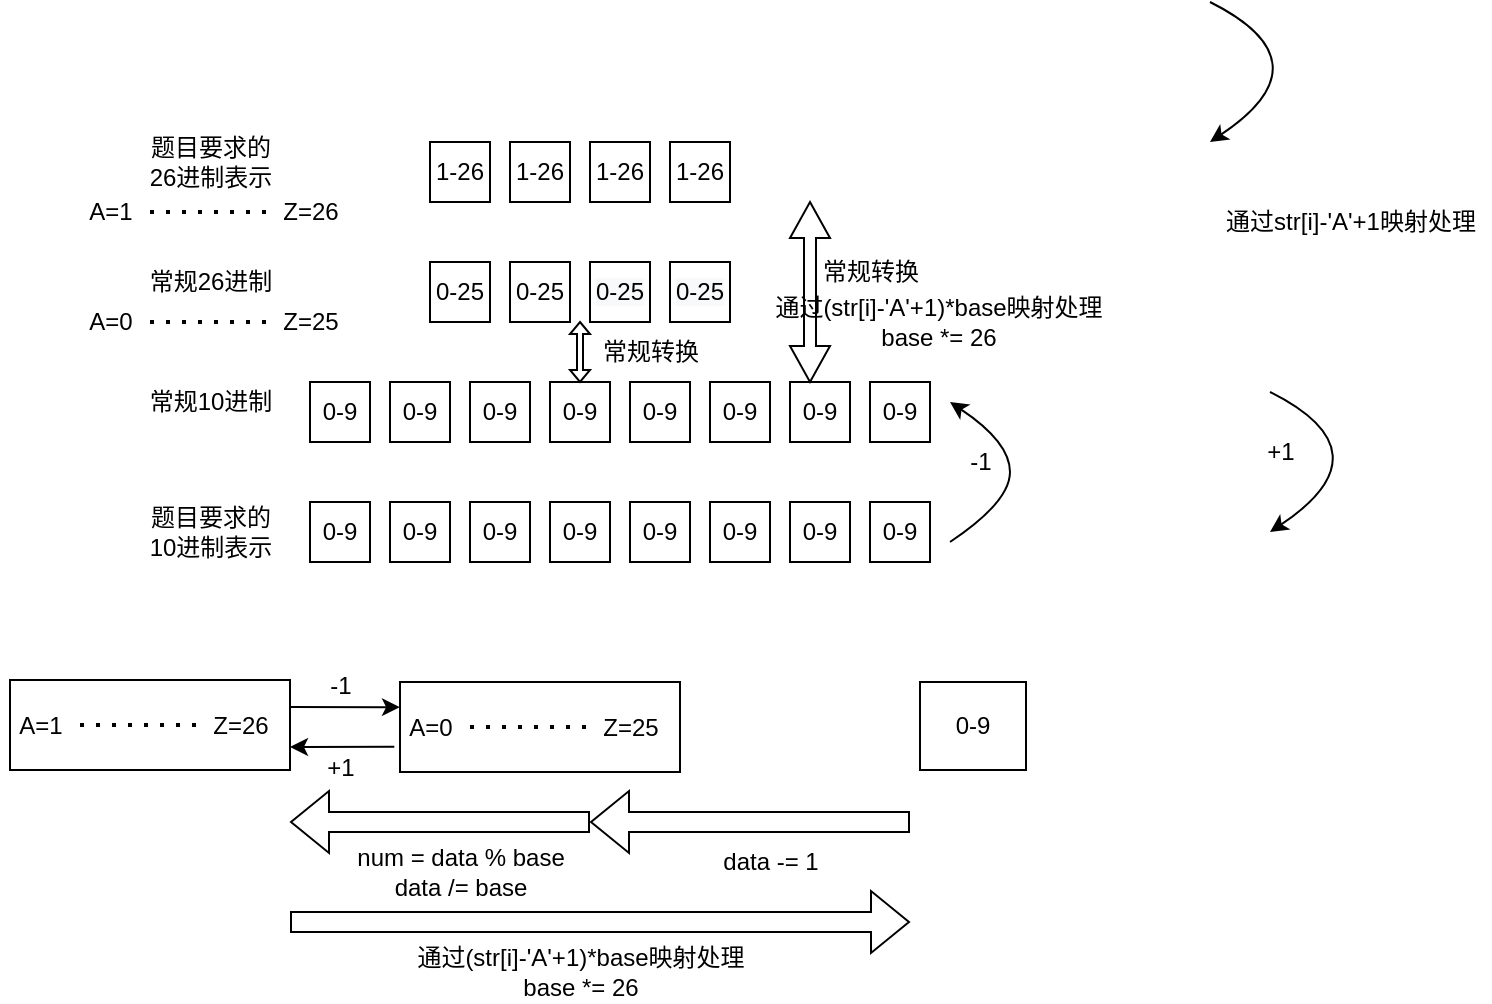 <mxfile version="15.9.4" type="github">
  <diagram id="aejsYPQbzo_Zfl4Q2Pax" name="Page-1">
    <mxGraphModel dx="716" dy="378" grid="1" gridSize="10" guides="1" tooltips="1" connect="1" arrows="1" fold="1" page="1" pageScale="1" pageWidth="827" pageHeight="1169" math="0" shadow="0">
      <root>
        <mxCell id="0" />
        <mxCell id="1" parent="0" />
        <mxCell id="t9lILS_o3wd4QBdX0WcT-1" value="&lt;span&gt;1-26&lt;/span&gt;" style="rounded=0;whiteSpace=wrap;html=1;" parent="1" vertex="1">
          <mxGeometry x="250" y="190" width="30" height="30" as="geometry" />
        </mxCell>
        <mxCell id="t9lILS_o3wd4QBdX0WcT-2" value="&lt;span&gt;1-26&lt;/span&gt;" style="rounded=0;whiteSpace=wrap;html=1;" parent="1" vertex="1">
          <mxGeometry x="290" y="190" width="30" height="30" as="geometry" />
        </mxCell>
        <mxCell id="t9lILS_o3wd4QBdX0WcT-3" value="&lt;span&gt;1-26&lt;/span&gt;" style="rounded=0;whiteSpace=wrap;html=1;" parent="1" vertex="1">
          <mxGeometry x="330" y="190" width="30" height="30" as="geometry" />
        </mxCell>
        <mxCell id="t9lILS_o3wd4QBdX0WcT-5" value="1-26" style="rounded=0;whiteSpace=wrap;html=1;" parent="1" vertex="1">
          <mxGeometry x="370" y="190" width="30" height="30" as="geometry" />
        </mxCell>
        <mxCell id="t9lILS_o3wd4QBdX0WcT-6" value="" style="endArrow=none;dashed=1;html=1;dashPattern=1 3;strokeWidth=2;rounded=0;" parent="1" edge="1">
          <mxGeometry width="50" height="50" relative="1" as="geometry">
            <mxPoint x="110" y="225" as="sourcePoint" />
            <mxPoint x="170" y="225" as="targetPoint" />
          </mxGeometry>
        </mxCell>
        <mxCell id="t9lILS_o3wd4QBdX0WcT-7" value="A=1" style="text;html=1;resizable=0;autosize=1;align=center;verticalAlign=middle;points=[];fillColor=none;strokeColor=none;rounded=0;" parent="1" vertex="1">
          <mxGeometry x="70" y="215" width="40" height="20" as="geometry" />
        </mxCell>
        <mxCell id="t9lILS_o3wd4QBdX0WcT-8" value="Z=26" style="text;html=1;resizable=0;autosize=1;align=center;verticalAlign=middle;points=[];fillColor=none;strokeColor=none;rounded=0;" parent="1" vertex="1">
          <mxGeometry x="170" y="215" width="40" height="20" as="geometry" />
        </mxCell>
        <mxCell id="t9lILS_o3wd4QBdX0WcT-9" value="0-9" style="rounded=0;whiteSpace=wrap;html=1;" parent="1" vertex="1">
          <mxGeometry x="190" y="310" width="30" height="30" as="geometry" />
        </mxCell>
        <mxCell id="t9lILS_o3wd4QBdX0WcT-10" value="0-9" style="rounded=0;whiteSpace=wrap;html=1;" parent="1" vertex="1">
          <mxGeometry x="230" y="310" width="30" height="30" as="geometry" />
        </mxCell>
        <mxCell id="t9lILS_o3wd4QBdX0WcT-11" value="0-9" style="rounded=0;whiteSpace=wrap;html=1;" parent="1" vertex="1">
          <mxGeometry x="270" y="310" width="30" height="30" as="geometry" />
        </mxCell>
        <mxCell id="t9lILS_o3wd4QBdX0WcT-12" value="0-9" style="rounded=0;whiteSpace=wrap;html=1;" parent="1" vertex="1">
          <mxGeometry x="310" y="310" width="30" height="30" as="geometry" />
        </mxCell>
        <mxCell id="t9lILS_o3wd4QBdX0WcT-15" value="0-9" style="rounded=0;whiteSpace=wrap;html=1;" parent="1" vertex="1">
          <mxGeometry x="350" y="310" width="30" height="30" as="geometry" />
        </mxCell>
        <mxCell id="t9lILS_o3wd4QBdX0WcT-16" value="0-9" style="rounded=0;whiteSpace=wrap;html=1;" parent="1" vertex="1">
          <mxGeometry x="390" y="310" width="30" height="30" as="geometry" />
        </mxCell>
        <mxCell id="t9lILS_o3wd4QBdX0WcT-17" value="0-9" style="rounded=0;whiteSpace=wrap;html=1;" parent="1" vertex="1">
          <mxGeometry x="430" y="310" width="30" height="30" as="geometry" />
        </mxCell>
        <mxCell id="t9lILS_o3wd4QBdX0WcT-18" value="0-9" style="rounded=0;whiteSpace=wrap;html=1;" parent="1" vertex="1">
          <mxGeometry x="470" y="310" width="30" height="30" as="geometry" />
        </mxCell>
        <mxCell id="t9lILS_o3wd4QBdX0WcT-19" value="题目要求的&lt;br&gt;26进制表示" style="text;html=1;resizable=0;autosize=1;align=center;verticalAlign=middle;points=[];fillColor=none;strokeColor=none;rounded=0;" parent="1" vertex="1">
          <mxGeometry x="100" y="185" width="80" height="30" as="geometry" />
        </mxCell>
        <mxCell id="t9lILS_o3wd4QBdX0WcT-20" value="常规10进制" style="text;html=1;resizable=0;autosize=1;align=center;verticalAlign=middle;points=[];fillColor=none;strokeColor=none;rounded=0;" parent="1" vertex="1">
          <mxGeometry x="100" y="310" width="80" height="20" as="geometry" />
        </mxCell>
        <mxCell id="t9lILS_o3wd4QBdX0WcT-21" value="&lt;span&gt;0-25&lt;/span&gt;" style="rounded=0;whiteSpace=wrap;html=1;" parent="1" vertex="1">
          <mxGeometry x="250" y="250" width="30" height="30" as="geometry" />
        </mxCell>
        <mxCell id="t9lILS_o3wd4QBdX0WcT-22" value="0-25" style="rounded=0;whiteSpace=wrap;html=1;" parent="1" vertex="1">
          <mxGeometry x="290" y="250" width="30" height="30" as="geometry" />
        </mxCell>
        <mxCell id="t9lILS_o3wd4QBdX0WcT-23" value="&#xa;&#xa;&lt;span style=&quot;color: rgb(0, 0, 0); font-family: helvetica; font-size: 12px; font-style: normal; font-weight: 400; letter-spacing: normal; text-align: center; text-indent: 0px; text-transform: none; word-spacing: 0px; background-color: rgb(248, 249, 250); display: inline; float: none;&quot;&gt;0-25&lt;/span&gt;&#xa;&#xa;" style="rounded=0;whiteSpace=wrap;html=1;" parent="1" vertex="1">
          <mxGeometry x="330" y="250" width="30" height="30" as="geometry" />
        </mxCell>
        <mxCell id="t9lILS_o3wd4QBdX0WcT-24" value="&#xa;&#xa;&lt;span style=&quot;color: rgb(0, 0, 0); font-family: helvetica; font-size: 12px; font-style: normal; font-weight: 400; letter-spacing: normal; text-align: center; text-indent: 0px; text-transform: none; word-spacing: 0px; background-color: rgb(248, 249, 250); display: inline; float: none;&quot;&gt;0-25&lt;/span&gt;&#xa;&#xa;" style="rounded=0;whiteSpace=wrap;html=1;" parent="1" vertex="1">
          <mxGeometry x="370" y="250" width="30" height="30" as="geometry" />
        </mxCell>
        <mxCell id="t9lILS_o3wd4QBdX0WcT-25" value="常规26进制" style="text;html=1;resizable=0;autosize=1;align=center;verticalAlign=middle;points=[];fillColor=none;strokeColor=none;rounded=0;" parent="1" vertex="1">
          <mxGeometry x="100" y="250" width="80" height="20" as="geometry" />
        </mxCell>
        <mxCell id="t9lILS_o3wd4QBdX0WcT-28" value="" style="curved=1;endArrow=classic;html=1;rounded=0;" parent="1" edge="1">
          <mxGeometry width="50" height="50" relative="1" as="geometry">
            <mxPoint x="670" y="315" as="sourcePoint" />
            <mxPoint x="670" y="385" as="targetPoint" />
            <Array as="points">
              <mxPoint x="730" y="345" />
            </Array>
          </mxGeometry>
        </mxCell>
        <mxCell id="t9lILS_o3wd4QBdX0WcT-30" value="" style="curved=1;endArrow=classic;html=1;rounded=0;" parent="1" edge="1">
          <mxGeometry width="50" height="50" relative="1" as="geometry">
            <mxPoint x="510" y="390" as="sourcePoint" />
            <mxPoint x="510" y="320" as="targetPoint" />
            <Array as="points">
              <mxPoint x="540" y="370" />
              <mxPoint x="540" y="340" />
            </Array>
          </mxGeometry>
        </mxCell>
        <mxCell id="t9lILS_o3wd4QBdX0WcT-33" value="+1" style="text;html=1;resizable=0;autosize=1;align=center;verticalAlign=middle;points=[];fillColor=none;strokeColor=none;rounded=0;" parent="1" vertex="1">
          <mxGeometry x="660" y="335" width="30" height="20" as="geometry" />
        </mxCell>
        <mxCell id="t9lILS_o3wd4QBdX0WcT-34" value="-1" style="text;html=1;resizable=0;autosize=1;align=center;verticalAlign=middle;points=[];fillColor=none;strokeColor=none;rounded=0;" parent="1" vertex="1">
          <mxGeometry x="510" y="340" width="30" height="20" as="geometry" />
        </mxCell>
        <mxCell id="t9lILS_o3wd4QBdX0WcT-37" value="" style="shape=doubleArrow;direction=south;whiteSpace=wrap;html=1;" parent="1" vertex="1">
          <mxGeometry x="320" y="280" width="10" height="30" as="geometry" />
        </mxCell>
        <mxCell id="t9lILS_o3wd4QBdX0WcT-38" value="常规转换" style="text;html=1;resizable=0;autosize=1;align=center;verticalAlign=middle;points=[];fillColor=none;strokeColor=none;rounded=0;" parent="1" vertex="1">
          <mxGeometry x="330" y="285" width="60" height="20" as="geometry" />
        </mxCell>
        <mxCell id="t9lILS_o3wd4QBdX0WcT-40" value="0-9" style="rounded=0;whiteSpace=wrap;html=1;" parent="1" vertex="1">
          <mxGeometry x="190" y="370" width="30" height="30" as="geometry" />
        </mxCell>
        <mxCell id="t9lILS_o3wd4QBdX0WcT-41" value="0-9" style="rounded=0;whiteSpace=wrap;html=1;" parent="1" vertex="1">
          <mxGeometry x="230" y="370" width="30" height="30" as="geometry" />
        </mxCell>
        <mxCell id="t9lILS_o3wd4QBdX0WcT-42" value="0-9" style="rounded=0;whiteSpace=wrap;html=1;" parent="1" vertex="1">
          <mxGeometry x="270" y="370" width="30" height="30" as="geometry" />
        </mxCell>
        <mxCell id="t9lILS_o3wd4QBdX0WcT-43" value="0-9" style="rounded=0;whiteSpace=wrap;html=1;" parent="1" vertex="1">
          <mxGeometry x="310" y="370" width="30" height="30" as="geometry" />
        </mxCell>
        <mxCell id="t9lILS_o3wd4QBdX0WcT-44" value="0-9" style="rounded=0;whiteSpace=wrap;html=1;" parent="1" vertex="1">
          <mxGeometry x="350" y="370" width="30" height="30" as="geometry" />
        </mxCell>
        <mxCell id="t9lILS_o3wd4QBdX0WcT-45" value="0-9" style="rounded=0;whiteSpace=wrap;html=1;" parent="1" vertex="1">
          <mxGeometry x="390" y="370" width="30" height="30" as="geometry" />
        </mxCell>
        <mxCell id="t9lILS_o3wd4QBdX0WcT-46" value="0-9" style="rounded=0;whiteSpace=wrap;html=1;" parent="1" vertex="1">
          <mxGeometry x="430" y="370" width="30" height="30" as="geometry" />
        </mxCell>
        <mxCell id="t9lILS_o3wd4QBdX0WcT-47" value="0-9" style="rounded=0;whiteSpace=wrap;html=1;" parent="1" vertex="1">
          <mxGeometry x="470" y="370" width="30" height="30" as="geometry" />
        </mxCell>
        <mxCell id="t9lILS_o3wd4QBdX0WcT-48" value="题目要求的&lt;br&gt;10进制表示" style="text;html=1;resizable=0;autosize=1;align=center;verticalAlign=middle;points=[];fillColor=none;strokeColor=none;rounded=0;" parent="1" vertex="1">
          <mxGeometry x="100" y="370" width="80" height="30" as="geometry" />
        </mxCell>
        <mxCell id="kwsJqPLavUuy_BU-6uTe-1" value="" style="endArrow=none;dashed=1;html=1;dashPattern=1 3;strokeWidth=2;rounded=0;" edge="1" parent="1">
          <mxGeometry width="50" height="50" relative="1" as="geometry">
            <mxPoint x="110" y="280" as="sourcePoint" />
            <mxPoint x="170" y="280" as="targetPoint" />
          </mxGeometry>
        </mxCell>
        <mxCell id="kwsJqPLavUuy_BU-6uTe-2" value="A=0" style="text;html=1;resizable=0;autosize=1;align=center;verticalAlign=middle;points=[];fillColor=none;strokeColor=none;rounded=0;" vertex="1" parent="1">
          <mxGeometry x="70" y="270" width="40" height="20" as="geometry" />
        </mxCell>
        <mxCell id="kwsJqPLavUuy_BU-6uTe-3" value="Z=25" style="text;html=1;resizable=0;autosize=1;align=center;verticalAlign=middle;points=[];fillColor=none;strokeColor=none;rounded=0;" vertex="1" parent="1">
          <mxGeometry x="170" y="270" width="40" height="20" as="geometry" />
        </mxCell>
        <mxCell id="kwsJqPLavUuy_BU-6uTe-4" value="" style="curved=1;endArrow=classic;html=1;rounded=0;" edge="1" parent="1">
          <mxGeometry width="50" height="50" relative="1" as="geometry">
            <mxPoint x="640" y="120" as="sourcePoint" />
            <mxPoint x="640" y="190" as="targetPoint" />
            <Array as="points">
              <mxPoint x="700" y="150" />
            </Array>
          </mxGeometry>
        </mxCell>
        <mxCell id="kwsJqPLavUuy_BU-6uTe-5" value="通过str[i]-&#39;A&#39;+1映射处理" style="text;html=1;resizable=0;autosize=1;align=center;verticalAlign=middle;points=[];fillColor=none;strokeColor=none;rounded=0;" vertex="1" parent="1">
          <mxGeometry x="640" y="220" width="140" height="20" as="geometry" />
        </mxCell>
        <mxCell id="kwsJqPLavUuy_BU-6uTe-6" value="" style="shape=doubleArrow;direction=south;whiteSpace=wrap;html=1;" vertex="1" parent="1">
          <mxGeometry x="430" y="220" width="20" height="90" as="geometry" />
        </mxCell>
        <mxCell id="kwsJqPLavUuy_BU-6uTe-7" value="常规转换" style="text;html=1;resizable=0;autosize=1;align=center;verticalAlign=middle;points=[];fillColor=none;strokeColor=none;rounded=0;" vertex="1" parent="1">
          <mxGeometry x="440" y="245" width="60" height="20" as="geometry" />
        </mxCell>
        <mxCell id="kwsJqPLavUuy_BU-6uTe-8" value="通过(str[i]-&#39;A&#39;+1)*base映射处理&lt;br&gt;base *= 26" style="text;html=1;resizable=0;autosize=1;align=center;verticalAlign=middle;points=[];fillColor=none;strokeColor=none;rounded=0;" vertex="1" parent="1">
          <mxGeometry x="414" y="265" width="180" height="30" as="geometry" />
        </mxCell>
        <mxCell id="kwsJqPLavUuy_BU-6uTe-9" value="" style="rounded=0;whiteSpace=wrap;html=1;" vertex="1" parent="1">
          <mxGeometry x="40" y="459" width="140" height="45" as="geometry" />
        </mxCell>
        <mxCell id="kwsJqPLavUuy_BU-6uTe-10" value="" style="endArrow=none;dashed=1;html=1;dashPattern=1 3;strokeWidth=2;rounded=0;" edge="1" parent="1">
          <mxGeometry width="50" height="50" relative="1" as="geometry">
            <mxPoint x="75" y="481.5" as="sourcePoint" />
            <mxPoint x="135" y="481.5" as="targetPoint" />
          </mxGeometry>
        </mxCell>
        <mxCell id="kwsJqPLavUuy_BU-6uTe-11" value="A=1" style="text;html=1;resizable=0;autosize=1;align=center;verticalAlign=middle;points=[];fillColor=none;strokeColor=none;rounded=0;" vertex="1" parent="1">
          <mxGeometry x="35" y="471.5" width="40" height="20" as="geometry" />
        </mxCell>
        <mxCell id="kwsJqPLavUuy_BU-6uTe-12" value="Z=26" style="text;html=1;resizable=0;autosize=1;align=center;verticalAlign=middle;points=[];fillColor=none;strokeColor=none;rounded=0;" vertex="1" parent="1">
          <mxGeometry x="135" y="471.5" width="40" height="20" as="geometry" />
        </mxCell>
        <mxCell id="kwsJqPLavUuy_BU-6uTe-13" value="" style="rounded=0;whiteSpace=wrap;html=1;" vertex="1" parent="1">
          <mxGeometry x="235" y="460" width="140" height="45" as="geometry" />
        </mxCell>
        <mxCell id="kwsJqPLavUuy_BU-6uTe-14" value="" style="endArrow=none;dashed=1;html=1;dashPattern=1 3;strokeWidth=2;rounded=0;" edge="1" parent="1">
          <mxGeometry width="50" height="50" relative="1" as="geometry">
            <mxPoint x="270" y="482.5" as="sourcePoint" />
            <mxPoint x="330" y="482.5" as="targetPoint" />
          </mxGeometry>
        </mxCell>
        <mxCell id="kwsJqPLavUuy_BU-6uTe-15" value="A=0" style="text;html=1;resizable=0;autosize=1;align=center;verticalAlign=middle;points=[];fillColor=none;strokeColor=none;rounded=0;" vertex="1" parent="1">
          <mxGeometry x="230" y="472.5" width="40" height="20" as="geometry" />
        </mxCell>
        <mxCell id="kwsJqPLavUuy_BU-6uTe-16" value="Z=25" style="text;html=1;resizable=0;autosize=1;align=center;verticalAlign=middle;points=[];fillColor=none;strokeColor=none;rounded=0;" vertex="1" parent="1">
          <mxGeometry x="330" y="472.5" width="40" height="20" as="geometry" />
        </mxCell>
        <mxCell id="kwsJqPLavUuy_BU-6uTe-18" value="0-9" style="rounded=0;whiteSpace=wrap;html=1;" vertex="1" parent="1">
          <mxGeometry x="495" y="460" width="53" height="44" as="geometry" />
        </mxCell>
        <mxCell id="kwsJqPLavUuy_BU-6uTe-24" value="" style="endArrow=classic;html=1;rounded=0;" edge="1" parent="1">
          <mxGeometry width="50" height="50" relative="1" as="geometry">
            <mxPoint x="180" y="472.5" as="sourcePoint" />
            <mxPoint x="235" y="472.58" as="targetPoint" />
          </mxGeometry>
        </mxCell>
        <mxCell id="kwsJqPLavUuy_BU-6uTe-25" value="" style="endArrow=classic;html=1;rounded=0;exitX=0.054;exitY=0.994;exitDx=0;exitDy=0;exitPerimeter=0;" edge="1" parent="1" source="kwsJqPLavUuy_BU-6uTe-15">
          <mxGeometry width="50" height="50" relative="1" as="geometry">
            <mxPoint x="230" y="493" as="sourcePoint" />
            <mxPoint x="180" y="492.5" as="targetPoint" />
          </mxGeometry>
        </mxCell>
        <mxCell id="kwsJqPLavUuy_BU-6uTe-26" value="-1" style="text;html=1;resizable=0;autosize=1;align=center;verticalAlign=middle;points=[];fillColor=none;strokeColor=none;rounded=0;" vertex="1" parent="1">
          <mxGeometry x="190" y="451.5" width="30" height="20" as="geometry" />
        </mxCell>
        <mxCell id="kwsJqPLavUuy_BU-6uTe-27" value="+1" style="text;html=1;resizable=0;autosize=1;align=center;verticalAlign=middle;points=[];fillColor=none;strokeColor=none;rounded=0;" vertex="1" parent="1">
          <mxGeometry x="190" y="492.5" width="30" height="20" as="geometry" />
        </mxCell>
        <mxCell id="kwsJqPLavUuy_BU-6uTe-28" value="通过(str[i]-&#39;A&#39;+1)*base映射处理&lt;br&gt;base *= 26" style="text;html=1;resizable=0;autosize=1;align=center;verticalAlign=middle;points=[];fillColor=none;strokeColor=none;rounded=0;" vertex="1" parent="1">
          <mxGeometry x="235" y="590" width="180" height="30" as="geometry" />
        </mxCell>
        <mxCell id="kwsJqPLavUuy_BU-6uTe-29" value="num = data % base&lt;br&gt;data /= base" style="text;html=1;resizable=0;autosize=1;align=center;verticalAlign=middle;points=[];fillColor=none;strokeColor=none;rounded=0;" vertex="1" parent="1">
          <mxGeometry x="205" y="540" width="120" height="30" as="geometry" />
        </mxCell>
        <mxCell id="kwsJqPLavUuy_BU-6uTe-33" value="" style="shape=flexArrow;endArrow=classic;html=1;rounded=0;" edge="1" parent="1">
          <mxGeometry width="50" height="50" relative="1" as="geometry">
            <mxPoint x="180" y="580" as="sourcePoint" />
            <mxPoint x="490" y="580" as="targetPoint" />
          </mxGeometry>
        </mxCell>
        <mxCell id="kwsJqPLavUuy_BU-6uTe-35" value="data -= 1" style="text;html=1;resizable=0;autosize=1;align=center;verticalAlign=middle;points=[];fillColor=none;strokeColor=none;rounded=0;" vertex="1" parent="1">
          <mxGeometry x="390" y="540" width="60" height="20" as="geometry" />
        </mxCell>
        <mxCell id="kwsJqPLavUuy_BU-6uTe-36" value="" style="shape=flexArrow;endArrow=classic;html=1;rounded=0;" edge="1" parent="1">
          <mxGeometry width="50" height="50" relative="1" as="geometry">
            <mxPoint x="330" y="530" as="sourcePoint" />
            <mxPoint x="180.0" y="530" as="targetPoint" />
          </mxGeometry>
        </mxCell>
        <mxCell id="kwsJqPLavUuy_BU-6uTe-37" value="" style="shape=flexArrow;endArrow=classic;html=1;rounded=0;" edge="1" parent="1">
          <mxGeometry width="50" height="50" relative="1" as="geometry">
            <mxPoint x="490" y="530" as="sourcePoint" />
            <mxPoint x="330.0" y="530" as="targetPoint" />
          </mxGeometry>
        </mxCell>
      </root>
    </mxGraphModel>
  </diagram>
</mxfile>
